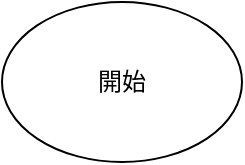 <mxfile version="21.6.6" type="github">
  <diagram name="ページ1" id="hGkNbfZ9i5NlUxHcIUCs">
    <mxGraphModel dx="1400" dy="712" grid="1" gridSize="10" guides="1" tooltips="1" connect="1" arrows="1" fold="1" page="1" pageScale="1" pageWidth="1169" pageHeight="827" math="0" shadow="0">
      <root>
        <mxCell id="0" />
        <mxCell id="1" parent="0" />
        <mxCell id="ew9mMbGfRpn00ycnQWIw-1" value="開始" style="ellipse;whiteSpace=wrap;html=1;" vertex="1" parent="1">
          <mxGeometry x="440" y="150" width="120" height="80" as="geometry" />
        </mxCell>
      </root>
    </mxGraphModel>
  </diagram>
</mxfile>
